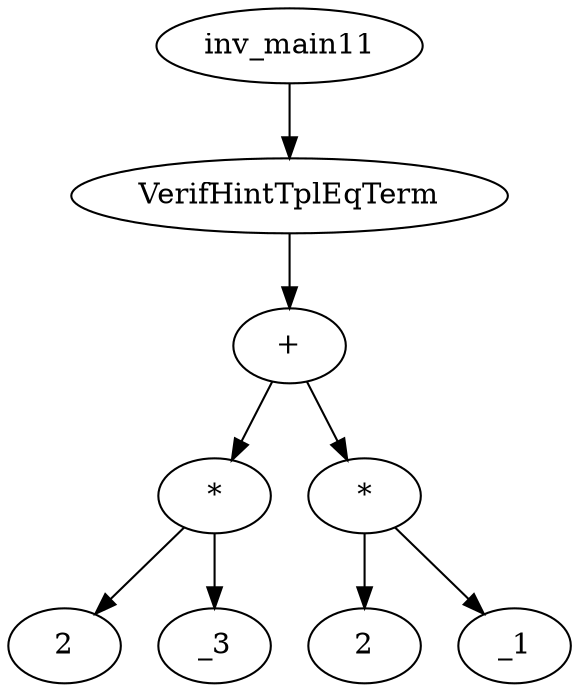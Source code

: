 digraph dag {
0 [label="inv_main11"];
1 [label="VerifHintTplEqTerm"];
2 [label="+"];
3 [label="*"];
4 [label="2"];
5 [label="_3"];
6 [label="*"];
7 [label="2"];
8 [label="_1"];
0->1
1->2
2->3
2 -> 6
3->5
3 -> 4
6->8
6 -> 7
}
